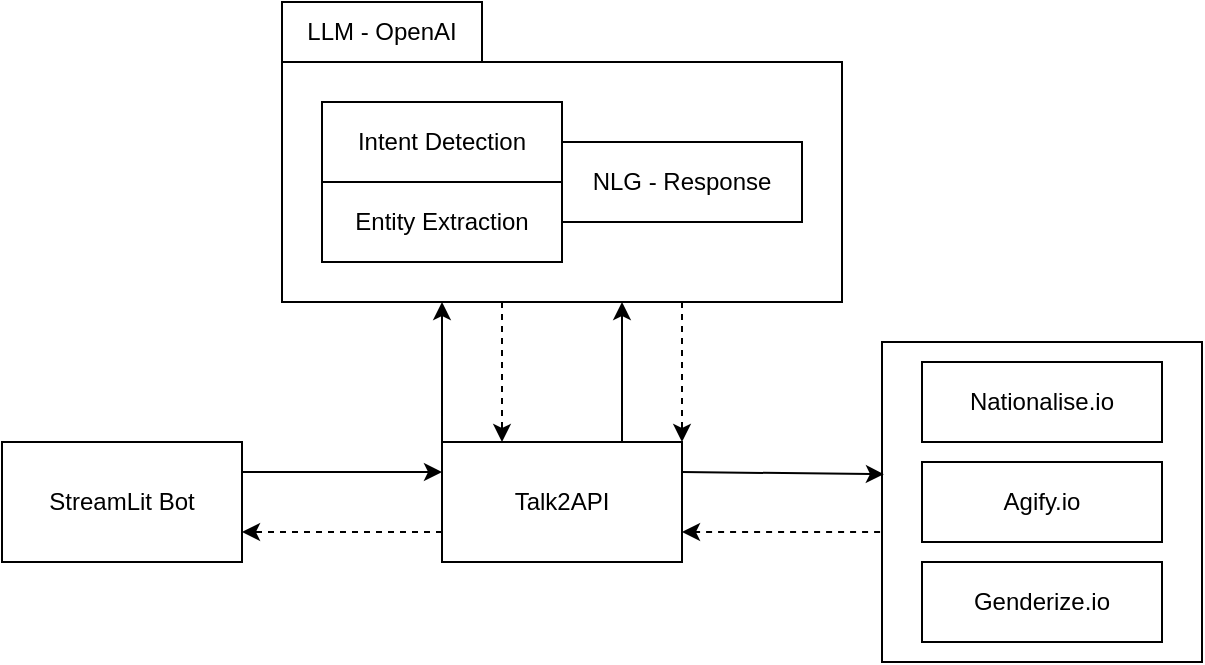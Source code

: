 <mxfile version="21.6.1" type="device">
  <diagram name="Page-1" id="fXG6dTzVS-oE_Z-Un2fX">
    <mxGraphModel dx="954" dy="589" grid="1" gridSize="10" guides="1" tooltips="1" connect="1" arrows="1" fold="1" page="1" pageScale="1" pageWidth="1169" pageHeight="827" math="0" shadow="0">
      <root>
        <mxCell id="0" />
        <mxCell id="1" parent="0" />
        <mxCell id="f793tG4t5_2PE2ziGclE-7" value="" style="rounded=0;whiteSpace=wrap;html=1;" parent="1" vertex="1">
          <mxGeometry x="650" y="90" width="280" height="120" as="geometry" />
        </mxCell>
        <mxCell id="f793tG4t5_2PE2ziGclE-1" value="StreamLit Bot" style="rounded=0;whiteSpace=wrap;html=1;" parent="1" vertex="1">
          <mxGeometry x="510" y="280" width="120" height="60" as="geometry" />
        </mxCell>
        <mxCell id="f793tG4t5_2PE2ziGclE-2" value="Talk2API" style="rounded=0;whiteSpace=wrap;html=1;" parent="1" vertex="1">
          <mxGeometry x="730" y="280" width="120" height="60" as="geometry" />
        </mxCell>
        <mxCell id="f793tG4t5_2PE2ziGclE-3" value="" style="rounded=0;whiteSpace=wrap;html=1;" parent="1" vertex="1">
          <mxGeometry x="950" y="230" width="160" height="160" as="geometry" />
        </mxCell>
        <mxCell id="f793tG4t5_2PE2ziGclE-4" value="Intent Detection" style="rounded=0;whiteSpace=wrap;html=1;" parent="1" vertex="1">
          <mxGeometry x="670" y="110" width="120" height="40" as="geometry" />
        </mxCell>
        <mxCell id="f793tG4t5_2PE2ziGclE-5" value="Entity Extraction" style="rounded=0;whiteSpace=wrap;html=1;" parent="1" vertex="1">
          <mxGeometry x="670" y="150" width="120" height="40" as="geometry" />
        </mxCell>
        <mxCell id="f793tG4t5_2PE2ziGclE-6" value="NLG - Response" style="rounded=0;whiteSpace=wrap;html=1;" parent="1" vertex="1">
          <mxGeometry x="790" y="130" width="120" height="40" as="geometry" />
        </mxCell>
        <mxCell id="f793tG4t5_2PE2ziGclE-8" value="" style="endArrow=classic;html=1;rounded=0;exitX=1;exitY=0.25;exitDx=0;exitDy=0;entryX=0;entryY=0.25;entryDx=0;entryDy=0;" parent="1" source="f793tG4t5_2PE2ziGclE-1" target="f793tG4t5_2PE2ziGclE-2" edge="1">
          <mxGeometry width="50" height="50" relative="1" as="geometry">
            <mxPoint x="550" y="330" as="sourcePoint" />
            <mxPoint x="600" y="280" as="targetPoint" />
          </mxGeometry>
        </mxCell>
        <mxCell id="f793tG4t5_2PE2ziGclE-9" value="" style="endArrow=classic;html=1;rounded=0;exitX=0;exitY=0;exitDx=0;exitDy=0;" parent="1" source="f793tG4t5_2PE2ziGclE-2" edge="1">
          <mxGeometry width="50" height="50" relative="1" as="geometry">
            <mxPoint x="550" y="330" as="sourcePoint" />
            <mxPoint x="730" y="210" as="targetPoint" />
          </mxGeometry>
        </mxCell>
        <mxCell id="f793tG4t5_2PE2ziGclE-10" value="" style="endArrow=classic;html=1;rounded=0;exitX=0.5;exitY=1;exitDx=0;exitDy=0;entryX=0.5;entryY=0;entryDx=0;entryDy=0;dashed=1;" parent="1" edge="1">
          <mxGeometry width="50" height="50" relative="1" as="geometry">
            <mxPoint x="760" y="210" as="sourcePoint" />
            <mxPoint x="760" y="280" as="targetPoint" />
          </mxGeometry>
        </mxCell>
        <mxCell id="f793tG4t5_2PE2ziGclE-11" value="" style="endArrow=classic;html=1;rounded=0;exitX=1;exitY=0.25;exitDx=0;exitDy=0;entryX=0.006;entryY=0.413;entryDx=0;entryDy=0;entryPerimeter=0;" parent="1" source="f793tG4t5_2PE2ziGclE-2" target="f793tG4t5_2PE2ziGclE-3" edge="1">
          <mxGeometry width="50" height="50" relative="1" as="geometry">
            <mxPoint x="550" y="330" as="sourcePoint" />
            <mxPoint x="940" y="295" as="targetPoint" />
          </mxGeometry>
        </mxCell>
        <mxCell id="f793tG4t5_2PE2ziGclE-12" value="" style="endArrow=classic;html=1;rounded=0;entryX=1;entryY=0.75;entryDx=0;entryDy=0;dashed=1;exitX=-0.006;exitY=0.594;exitDx=0;exitDy=0;exitPerimeter=0;" parent="1" source="f793tG4t5_2PE2ziGclE-3" target="f793tG4t5_2PE2ziGclE-2" edge="1">
          <mxGeometry width="50" height="50" relative="1" as="geometry">
            <mxPoint x="930" y="350" as="sourcePoint" />
            <mxPoint x="600" y="280" as="targetPoint" />
          </mxGeometry>
        </mxCell>
        <mxCell id="f793tG4t5_2PE2ziGclE-13" value="" style="endArrow=classic;html=1;rounded=0;exitX=0;exitY=0.75;exitDx=0;exitDy=0;entryX=1;entryY=0.75;entryDx=0;entryDy=0;dashed=1;" parent="1" source="f793tG4t5_2PE2ziGclE-2" target="f793tG4t5_2PE2ziGclE-1" edge="1">
          <mxGeometry width="50" height="50" relative="1" as="geometry">
            <mxPoint x="550" y="330" as="sourcePoint" />
            <mxPoint x="600" y="280" as="targetPoint" />
          </mxGeometry>
        </mxCell>
        <mxCell id="f793tG4t5_2PE2ziGclE-14" value="" style="endArrow=classic;html=1;rounded=0;exitX=0;exitY=0;exitDx=0;exitDy=0;" parent="1" edge="1">
          <mxGeometry width="50" height="50" relative="1" as="geometry">
            <mxPoint x="820" y="280" as="sourcePoint" />
            <mxPoint x="820" y="210" as="targetPoint" />
          </mxGeometry>
        </mxCell>
        <mxCell id="f793tG4t5_2PE2ziGclE-15" value="" style="endArrow=classic;html=1;rounded=0;exitX=0.5;exitY=1;exitDx=0;exitDy=0;entryX=0.5;entryY=0;entryDx=0;entryDy=0;dashed=1;" parent="1" edge="1">
          <mxGeometry width="50" height="50" relative="1" as="geometry">
            <mxPoint x="850" y="210" as="sourcePoint" />
            <mxPoint x="850" y="280" as="targetPoint" />
          </mxGeometry>
        </mxCell>
        <mxCell id="f793tG4t5_2PE2ziGclE-16" value="LLM - OpenAI" style="rounded=0;whiteSpace=wrap;html=1;" parent="1" vertex="1">
          <mxGeometry x="650" y="60" width="100" height="30" as="geometry" />
        </mxCell>
        <mxCell id="SMlOdMKsJ_Au2d6OIFRZ-1" value="Nationalise.io" style="rounded=0;whiteSpace=wrap;html=1;" vertex="1" parent="1">
          <mxGeometry x="970" y="240" width="120" height="40" as="geometry" />
        </mxCell>
        <mxCell id="SMlOdMKsJ_Au2d6OIFRZ-2" value="Agify.io" style="rounded=0;whiteSpace=wrap;html=1;" vertex="1" parent="1">
          <mxGeometry x="970" y="290" width="120" height="40" as="geometry" />
        </mxCell>
        <mxCell id="SMlOdMKsJ_Au2d6OIFRZ-3" value="Genderize.io" style="rounded=0;whiteSpace=wrap;html=1;" vertex="1" parent="1">
          <mxGeometry x="970" y="340" width="120" height="40" as="geometry" />
        </mxCell>
      </root>
    </mxGraphModel>
  </diagram>
</mxfile>
